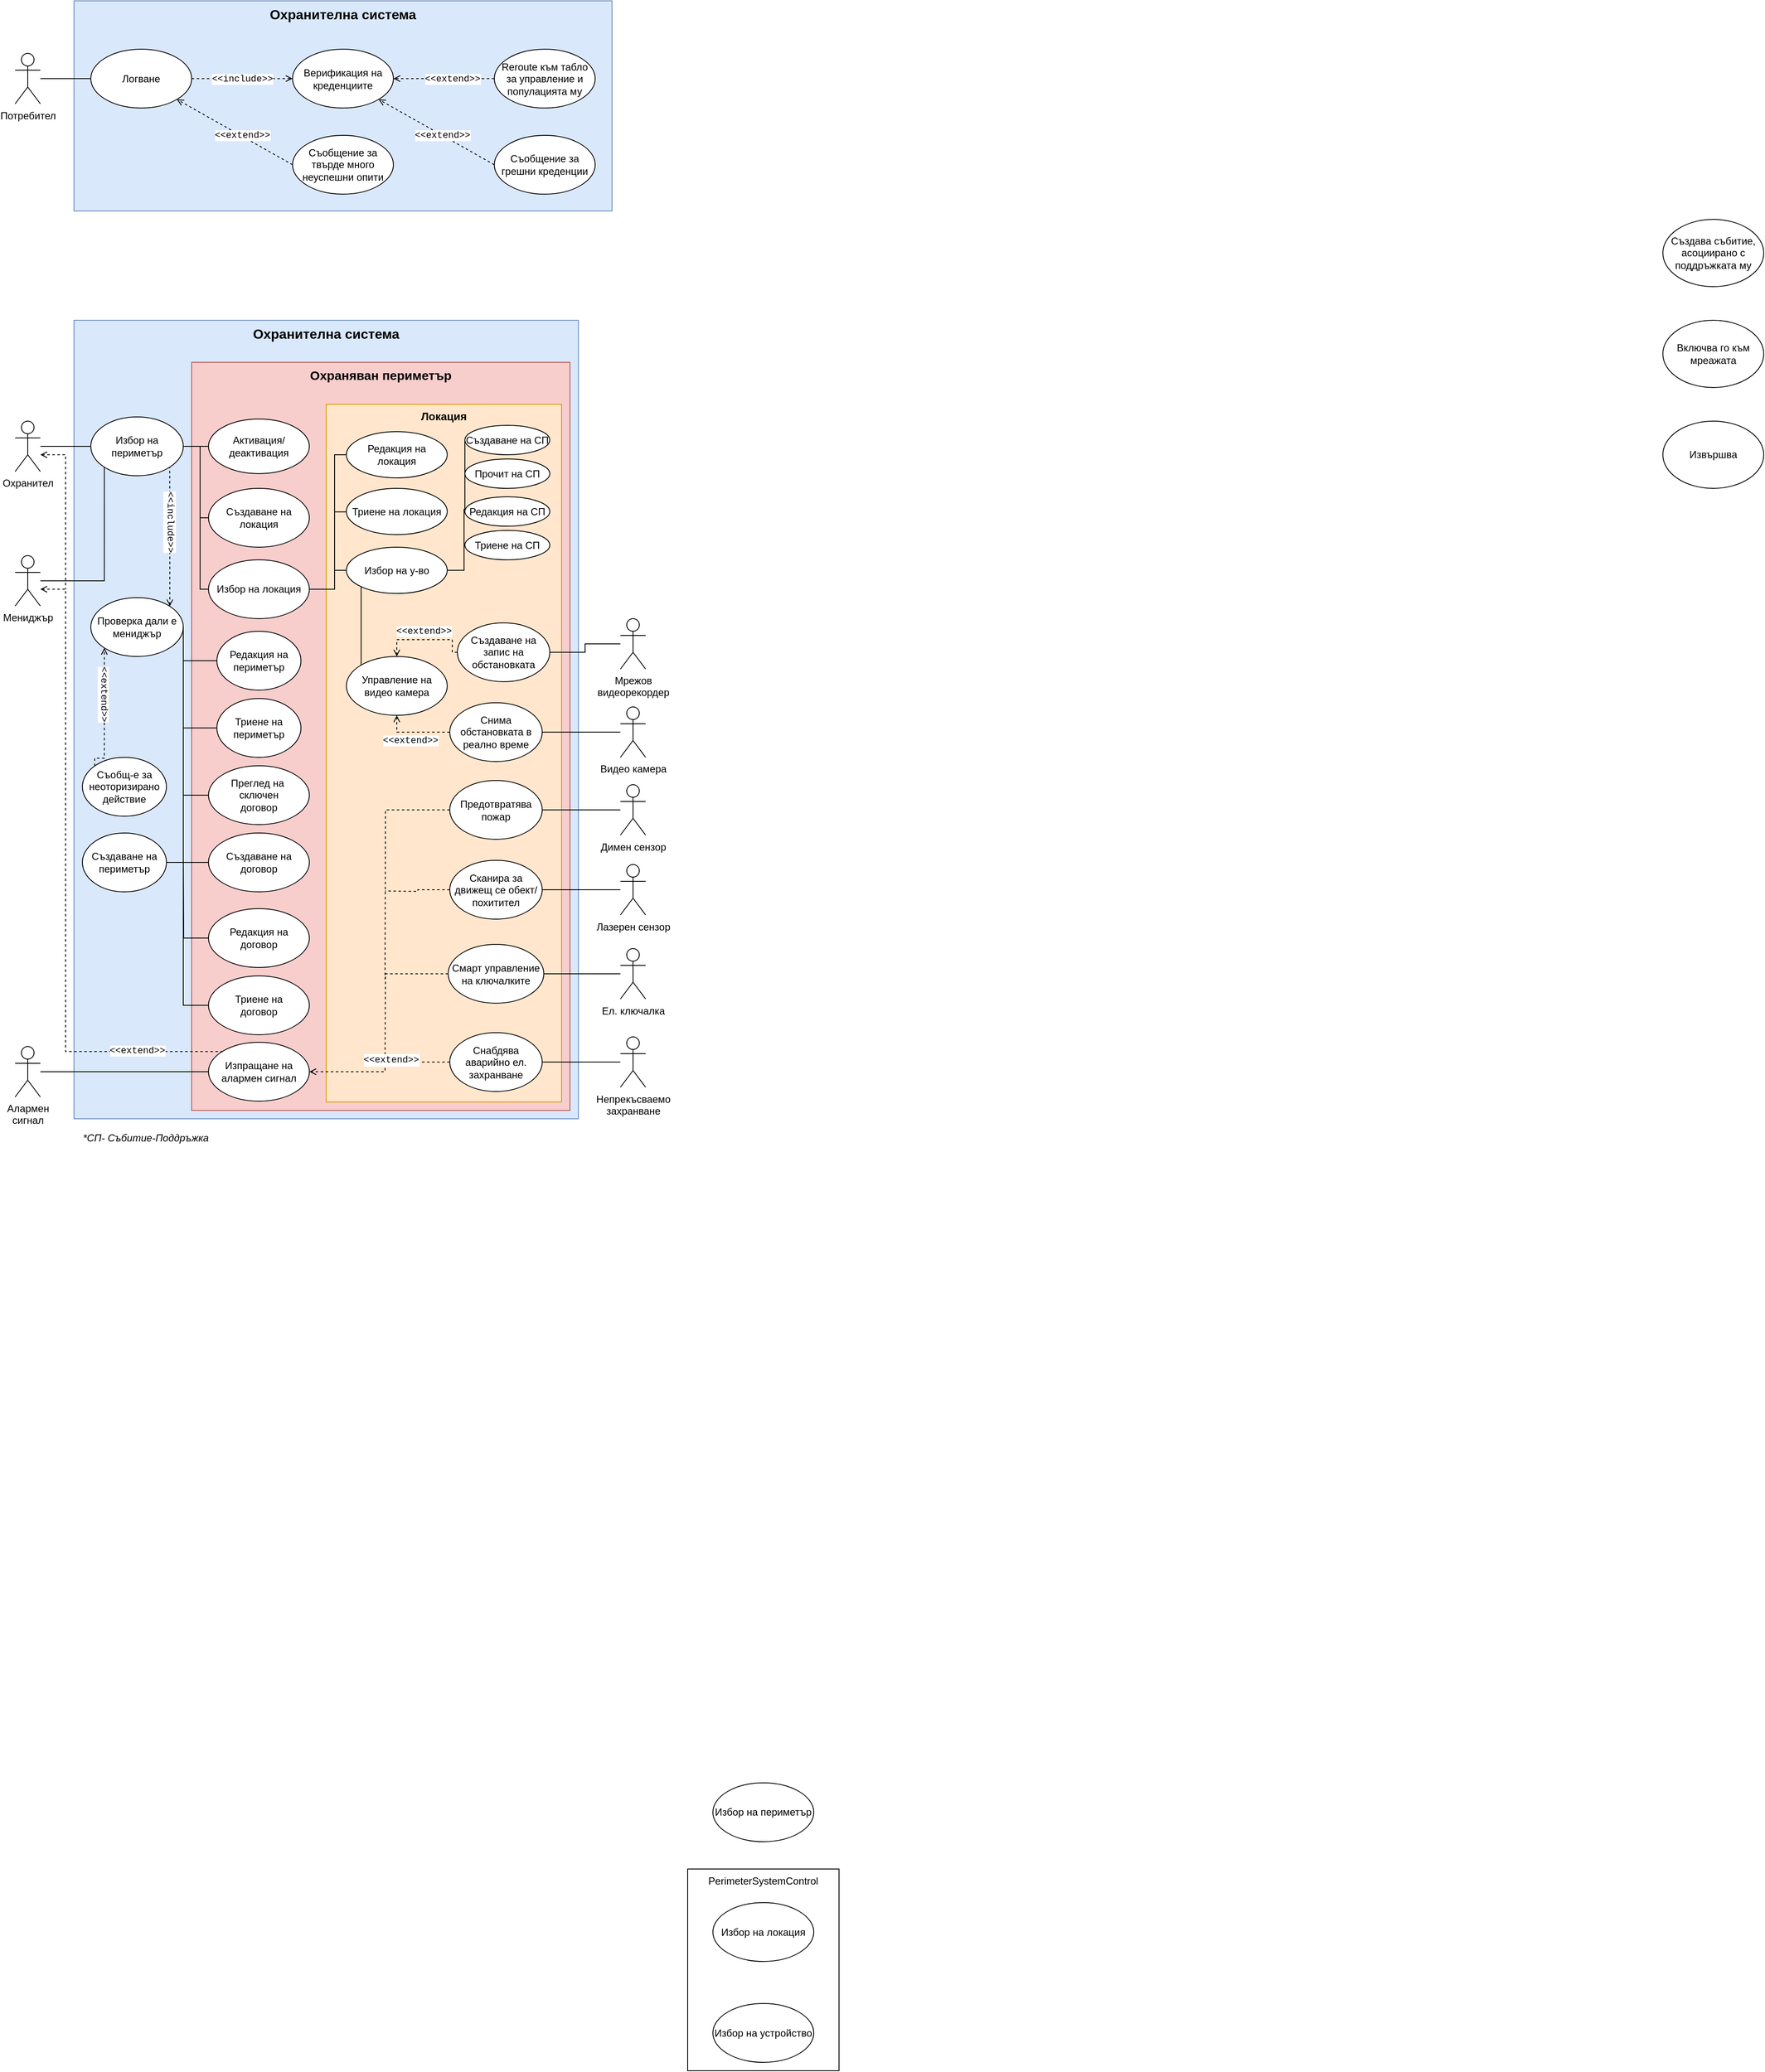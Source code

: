 <mxfile version="24.0.0" type="device">
  <diagram name="Page-1" id="30MqnBOIeB0xsz5yenpp">
    <mxGraphModel dx="613" dy="2131" grid="1" gridSize="10" guides="1" tooltips="1" connect="1" arrows="1" fold="1" page="1" pageScale="1" pageWidth="827" pageHeight="1169" math="0" shadow="0">
      <root>
        <mxCell id="0" />
        <mxCell id="1" parent="0" />
        <mxCell id="JSNbP3Fe5mPufIV70ukt-22" value="Охранителна система" style="whiteSpace=wrap;html=1;verticalAlign=top;fillColor=#dae8fc;fillStyle=solid;fontStyle=1;fontSize=16;strokeColor=#6c8ebf;" parent="1" vertex="1">
          <mxGeometry x="90" y="-140" width="640" height="250" as="geometry" />
        </mxCell>
        <mxCell id="JSNbP3Fe5mPufIV70ukt-9" value="Охранителна система" style="whiteSpace=wrap;html=1;verticalAlign=top;fillColor=#dae8fc;fillStyle=solid;fontStyle=1;fontSize=16;strokeColor=#6c8ebf;" parent="1" vertex="1">
          <mxGeometry x="90" y="240" width="600" height="950" as="geometry" />
        </mxCell>
        <mxCell id="JSNbP3Fe5mPufIV70ukt-3" style="edgeStyle=orthogonalEdgeStyle;rounded=0;orthogonalLoop=1;jettySize=auto;html=1;entryX=0;entryY=0.5;entryDx=0;entryDy=0;endArrow=none;endFill=0;" parent="1" source="JSNbP3Fe5mPufIV70ukt-1" target="JSNbP3Fe5mPufIV70ukt-2" edge="1">
          <mxGeometry relative="1" as="geometry" />
        </mxCell>
        <mxCell id="0wCp3PdVz0FUq_Zvzqtl-45" style="edgeStyle=orthogonalEdgeStyle;rounded=0;orthogonalLoop=1;jettySize=auto;html=1;endArrow=none;endFill=0;dashed=1;startArrow=open;startFill=0;" edge="1" parent="1" source="JSNbP3Fe5mPufIV70ukt-1">
          <mxGeometry relative="1" as="geometry">
            <mxPoint x="80" y="560" as="targetPoint" />
            <Array as="points">
              <mxPoint x="80" y="400" />
              <mxPoint x="80" y="550" />
            </Array>
          </mxGeometry>
        </mxCell>
        <mxCell id="JSNbP3Fe5mPufIV70ukt-1" value="Охранител" style="shape=umlActor;verticalLabelPosition=bottom;verticalAlign=top;html=1;outlineConnect=0;" parent="1" vertex="1">
          <mxGeometry x="20" y="360" width="30" height="60" as="geometry" />
        </mxCell>
        <mxCell id="JSNbP3Fe5mPufIV70ukt-2" value="Избор на периметър" style="ellipse;whiteSpace=wrap;html=1;" parent="1" vertex="1">
          <mxGeometry x="110" y="355" width="110" height="70" as="geometry" />
        </mxCell>
        <mxCell id="JSNbP3Fe5mPufIV70ukt-6" value="Създава събитие, асоциирано с поддръжката му" style="ellipse;whiteSpace=wrap;html=1;" parent="1" vertex="1">
          <mxGeometry x="1980" y="120" width="120" height="80" as="geometry" />
        </mxCell>
        <mxCell id="JSNbP3Fe5mPufIV70ukt-7" value="Включва го към мреажата" style="ellipse;whiteSpace=wrap;html=1;" parent="1" vertex="1">
          <mxGeometry x="1980" y="240" width="120" height="80" as="geometry" />
        </mxCell>
        <mxCell id="JSNbP3Fe5mPufIV70ukt-8" value="Извършва" style="ellipse;whiteSpace=wrap;html=1;" parent="1" vertex="1">
          <mxGeometry x="1980" y="360" width="120" height="80" as="geometry" />
        </mxCell>
        <mxCell id="JSNbP3Fe5mPufIV70ukt-10" value="Видео камера" style="shape=umlActor;verticalLabelPosition=bottom;verticalAlign=top;html=1;outlineConnect=0;" parent="1" vertex="1">
          <mxGeometry x="740" y="700" width="30" height="60" as="geometry" />
        </mxCell>
        <mxCell id="JSNbP3Fe5mPufIV70ukt-13" value="Димен сензор" style="shape=umlActor;verticalLabelPosition=bottom;verticalAlign=top;html=1;outlineConnect=0;" parent="1" vertex="1">
          <mxGeometry x="740" y="792.5" width="30" height="60" as="geometry" />
        </mxCell>
        <mxCell id="JSNbP3Fe5mPufIV70ukt-14" value="Лазерен сензор" style="shape=umlActor;verticalLabelPosition=bottom;verticalAlign=top;html=1;outlineConnect=0;" parent="1" vertex="1">
          <mxGeometry x="740" y="887.5" width="30" height="60" as="geometry" />
        </mxCell>
        <mxCell id="0wCp3PdVz0FUq_Zvzqtl-89" style="edgeStyle=orthogonalEdgeStyle;rounded=0;orthogonalLoop=1;jettySize=auto;html=1;entryX=0;entryY=1;entryDx=0;entryDy=0;endArrow=none;endFill=0;" edge="1" parent="1" source="JSNbP3Fe5mPufIV70ukt-17" target="JSNbP3Fe5mPufIV70ukt-2">
          <mxGeometry relative="1" as="geometry">
            <mxPoint x="60" y="540" as="sourcePoint" />
          </mxGeometry>
        </mxCell>
        <mxCell id="JSNbP3Fe5mPufIV70ukt-17" value="Мениджър" style="shape=umlActor;verticalLabelPosition=bottom;verticalAlign=top;html=1;outlineConnect=0;" parent="1" vertex="1">
          <mxGeometry x="20" y="520" width="30" height="60" as="geometry" />
        </mxCell>
        <mxCell id="JSNbP3Fe5mPufIV70ukt-24" style="edgeStyle=orthogonalEdgeStyle;rounded=0;orthogonalLoop=1;jettySize=auto;html=1;entryX=0;entryY=0.5;entryDx=0;entryDy=0;endArrow=none;endFill=0;" parent="1" source="JSNbP3Fe5mPufIV70ukt-21" target="JSNbP3Fe5mPufIV70ukt-23" edge="1">
          <mxGeometry relative="1" as="geometry" />
        </mxCell>
        <mxCell id="JSNbP3Fe5mPufIV70ukt-21" value="Потребител" style="shape=umlActor;verticalLabelPosition=bottom;verticalAlign=top;html=1;outlineConnect=0;" parent="1" vertex="1">
          <mxGeometry x="20" y="-77.5" width="30" height="60" as="geometry" />
        </mxCell>
        <mxCell id="JSNbP3Fe5mPufIV70ukt-26" style="edgeStyle=orthogonalEdgeStyle;rounded=0;orthogonalLoop=1;jettySize=auto;html=1;entryX=0;entryY=0.5;entryDx=0;entryDy=0;dashed=1;endArrow=open;endFill=0;" parent="1" source="JSNbP3Fe5mPufIV70ukt-23" target="JSNbP3Fe5mPufIV70ukt-25" edge="1">
          <mxGeometry relative="1" as="geometry" />
        </mxCell>
        <mxCell id="JSNbP3Fe5mPufIV70ukt-29" value="&amp;lt;&amp;lt;include&amp;gt;&amp;gt;" style="edgeLabel;html=1;align=center;verticalAlign=middle;resizable=0;points=[];fontFamily=Courier New;" parent="JSNbP3Fe5mPufIV70ukt-26" vertex="1" connectable="0">
          <mxGeometry x="0.249" y="3" relative="1" as="geometry">
            <mxPoint x="-15" y="3" as="offset" />
          </mxGeometry>
        </mxCell>
        <mxCell id="JSNbP3Fe5mPufIV70ukt-23" value="Логване" style="ellipse;whiteSpace=wrap;html=1;" parent="1" vertex="1">
          <mxGeometry x="110" y="-82.5" width="120" height="70" as="geometry" />
        </mxCell>
        <mxCell id="JSNbP3Fe5mPufIV70ukt-25" value="Верификация на креденциите" style="ellipse;whiteSpace=wrap;html=1;" parent="1" vertex="1">
          <mxGeometry x="350" y="-82.5" width="120" height="70" as="geometry" />
        </mxCell>
        <mxCell id="JSNbP3Fe5mPufIV70ukt-31" style="rounded=0;orthogonalLoop=1;jettySize=auto;html=1;exitX=0;exitY=0.5;exitDx=0;exitDy=0;endArrow=open;endFill=0;dashed=1;entryX=1;entryY=1;entryDx=0;entryDy=0;" parent="1" source="JSNbP3Fe5mPufIV70ukt-27" target="JSNbP3Fe5mPufIV70ukt-25" edge="1">
          <mxGeometry relative="1" as="geometry">
            <mxPoint x="470" y="-50" as="targetPoint" />
          </mxGeometry>
        </mxCell>
        <mxCell id="JSNbP3Fe5mPufIV70ukt-33" value="&amp;lt;&amp;lt;extend&amp;gt;&amp;gt;" style="edgeLabel;html=1;align=center;verticalAlign=middle;resizable=0;points=[];fontFamily=Courier New;" parent="JSNbP3Fe5mPufIV70ukt-31" vertex="1" connectable="0">
          <mxGeometry x="-0.04" y="-2" relative="1" as="geometry">
            <mxPoint x="3" y="4" as="offset" />
          </mxGeometry>
        </mxCell>
        <mxCell id="JSNbP3Fe5mPufIV70ukt-27" value="Съобщение за грешни креденции" style="ellipse;whiteSpace=wrap;html=1;" parent="1" vertex="1">
          <mxGeometry x="590" y="20" width="120" height="70" as="geometry" />
        </mxCell>
        <mxCell id="JSNbP3Fe5mPufIV70ukt-30" style="edgeStyle=orthogonalEdgeStyle;rounded=0;orthogonalLoop=1;jettySize=auto;html=1;exitX=0;exitY=0.5;exitDx=0;exitDy=0;entryX=1;entryY=0.5;entryDx=0;entryDy=0;endArrow=open;endFill=0;dashed=1;" parent="1" source="JSNbP3Fe5mPufIV70ukt-28" target="JSNbP3Fe5mPufIV70ukt-25" edge="1">
          <mxGeometry relative="1" as="geometry" />
        </mxCell>
        <mxCell id="JSNbP3Fe5mPufIV70ukt-32" value="&amp;lt;&amp;lt;extend&amp;gt;&amp;gt;" style="edgeLabel;html=1;align=center;verticalAlign=middle;resizable=0;points=[];fontFamily=Courier New;" parent="JSNbP3Fe5mPufIV70ukt-30" vertex="1" connectable="0">
          <mxGeometry x="0.104" y="1" relative="1" as="geometry">
            <mxPoint x="16" y="-1" as="offset" />
          </mxGeometry>
        </mxCell>
        <mxCell id="JSNbP3Fe5mPufIV70ukt-28" value="Reroute към табло за управление и популацията му" style="ellipse;whiteSpace=wrap;html=1;" parent="1" vertex="1">
          <mxGeometry x="590" y="-82.5" width="120" height="70" as="geometry" />
        </mxCell>
        <mxCell id="JSNbP3Fe5mPufIV70ukt-35" style="rounded=0;orthogonalLoop=1;jettySize=auto;html=1;exitX=0;exitY=0.5;exitDx=0;exitDy=0;entryX=1;entryY=1;entryDx=0;entryDy=0;endArrow=open;endFill=0;dashed=1;" parent="1" source="JSNbP3Fe5mPufIV70ukt-34" target="JSNbP3Fe5mPufIV70ukt-23" edge="1">
          <mxGeometry relative="1" as="geometry" />
        </mxCell>
        <mxCell id="JSNbP3Fe5mPufIV70ukt-36" value="&amp;lt;&amp;lt;extend&amp;gt;&amp;gt;" style="edgeLabel;html=1;align=center;verticalAlign=middle;resizable=0;points=[];fontFamily=Courier New;" parent="JSNbP3Fe5mPufIV70ukt-35" vertex="1" connectable="0">
          <mxGeometry x="-0.583" y="-1" relative="1" as="geometry">
            <mxPoint x="-32" y="-18" as="offset" />
          </mxGeometry>
        </mxCell>
        <mxCell id="JSNbP3Fe5mPufIV70ukt-34" value="Съобщение за твърде много неуспешни опити" style="ellipse;whiteSpace=wrap;html=1;" parent="1" vertex="1">
          <mxGeometry x="350" y="20" width="120" height="70" as="geometry" />
        </mxCell>
        <mxCell id="JSNbP3Fe5mPufIV70ukt-39" value="Избор на периметър" style="ellipse;whiteSpace=wrap;html=1;" parent="1" vertex="1">
          <mxGeometry x="850" y="1980" width="120" height="70" as="geometry" />
        </mxCell>
        <mxCell id="JSNbP3Fe5mPufIV70ukt-40" value="PerimeterSystemControl" style="whiteSpace=wrap;html=1;verticalAlign=top;" parent="1" vertex="1">
          <mxGeometry x="820" y="2082.5" width="180" height="240" as="geometry" />
        </mxCell>
        <mxCell id="JSNbP3Fe5mPufIV70ukt-37" value="Избор на локация" style="ellipse;whiteSpace=wrap;html=1;" parent="1" vertex="1">
          <mxGeometry x="850" y="2122.5" width="120" height="70" as="geometry" />
        </mxCell>
        <mxCell id="JSNbP3Fe5mPufIV70ukt-38" value="Избор на устройство" style="ellipse;whiteSpace=wrap;html=1;" parent="1" vertex="1">
          <mxGeometry x="850" y="2242.5" width="120" height="70" as="geometry" />
        </mxCell>
        <mxCell id="0wCp3PdVz0FUq_Zvzqtl-5" value="Охраняван периметър" style="whiteSpace=wrap;html=1;verticalAlign=top;fontStyle=1;fontSize=15;fillColor=#f8cecc;strokeColor=#b85450;" vertex="1" parent="1">
          <mxGeometry x="230" y="290" width="450" height="890" as="geometry" />
        </mxCell>
        <mxCell id="0wCp3PdVz0FUq_Zvzqtl-33" value="Локация" style="whiteSpace=wrap;html=1;fillColor=#ffe6cc;strokeColor=#d79b00;fontStyle=1;fontSize=13;verticalAlign=top;" vertex="1" parent="1">
          <mxGeometry x="390" y="340" width="280" height="830" as="geometry" />
        </mxCell>
        <mxCell id="0wCp3PdVz0FUq_Zvzqtl-35" style="edgeStyle=orthogonalEdgeStyle;rounded=0;orthogonalLoop=1;jettySize=auto;html=1;entryX=0.5;entryY=1;entryDx=0;entryDy=0;dashed=1;exitX=0;exitY=0.5;exitDx=0;exitDy=0;endArrow=open;endFill=0;" edge="1" parent="1" source="0wCp3PdVz0FUq_Zvzqtl-7" target="0wCp3PdVz0FUq_Zvzqtl-32">
          <mxGeometry relative="1" as="geometry" />
        </mxCell>
        <mxCell id="0wCp3PdVz0FUq_Zvzqtl-53" value="&amp;lt;&amp;lt;extend&amp;gt;&amp;gt;" style="edgeLabel;html=1;align=center;verticalAlign=middle;resizable=0;points=[];fontFamily=Courier New;" vertex="1" connectable="0" parent="0wCp3PdVz0FUq_Zvzqtl-35">
          <mxGeometry x="0.03" y="1" relative="1" as="geometry">
            <mxPoint x="-5" y="9" as="offset" />
          </mxGeometry>
        </mxCell>
        <mxCell id="0wCp3PdVz0FUq_Zvzqtl-7" value="Снима обстановката в реално време" style="ellipse;whiteSpace=wrap;html=1;" vertex="1" parent="1">
          <mxGeometry x="536.99" y="695" width="110" height="70" as="geometry" />
        </mxCell>
        <mxCell id="0wCp3PdVz0FUq_Zvzqtl-34" style="rounded=0;orthogonalLoop=1;jettySize=auto;html=1;entryX=0.5;entryY=0;entryDx=0;entryDy=0;dashed=1;endArrow=open;endFill=0;edgeStyle=orthogonalEdgeStyle;" edge="1" parent="1" source="0wCp3PdVz0FUq_Zvzqtl-11" target="0wCp3PdVz0FUq_Zvzqtl-32">
          <mxGeometry relative="1" as="geometry">
            <Array as="points">
              <mxPoint x="540" y="635" />
              <mxPoint x="540" y="620" />
              <mxPoint x="474" y="620" />
            </Array>
          </mxGeometry>
        </mxCell>
        <mxCell id="0wCp3PdVz0FUq_Zvzqtl-51" value="&amp;lt;&amp;lt;extend&amp;gt;&amp;gt;" style="edgeLabel;html=1;align=center;verticalAlign=middle;resizable=0;points=[];fontFamily=Courier New;" vertex="1" connectable="0" parent="0wCp3PdVz0FUq_Zvzqtl-34">
          <mxGeometry x="0.116" y="-1" relative="1" as="geometry">
            <mxPoint x="4" y="-9" as="offset" />
          </mxGeometry>
        </mxCell>
        <mxCell id="0wCp3PdVz0FUq_Zvzqtl-11" value="Създаване на запис на обстановката" style="ellipse;whiteSpace=wrap;html=1;" vertex="1" parent="1">
          <mxGeometry x="546" y="600" width="110" height="70" as="geometry" />
        </mxCell>
        <mxCell id="0wCp3PdVz0FUq_Zvzqtl-21" style="edgeStyle=orthogonalEdgeStyle;rounded=0;orthogonalLoop=1;jettySize=auto;html=1;entryX=1;entryY=0.5;entryDx=0;entryDy=0;endArrow=none;endFill=0;" edge="1" parent="1" source="0wCp3PdVz0FUq_Zvzqtl-12" target="0wCp3PdVz0FUq_Zvzqtl-11">
          <mxGeometry relative="1" as="geometry" />
        </mxCell>
        <mxCell id="0wCp3PdVz0FUq_Zvzqtl-12" value="Мрежов&lt;div&gt;&lt;span style=&quot;background-color: initial;&quot;&gt;видеорекордер&lt;/span&gt;&lt;/div&gt;" style="shape=umlActor;verticalLabelPosition=bottom;verticalAlign=top;html=1;outlineConnect=0;" vertex="1" parent="1">
          <mxGeometry x="740" y="595" width="30" height="60" as="geometry" />
        </mxCell>
        <mxCell id="0wCp3PdVz0FUq_Zvzqtl-42" style="rounded=0;orthogonalLoop=1;jettySize=auto;html=1;entryX=0;entryY=0.5;entryDx=0;entryDy=0;endArrow=none;endFill=0;" edge="1" parent="1" source="0wCp3PdVz0FUq_Zvzqtl-14" target="0wCp3PdVz0FUq_Zvzqtl-38">
          <mxGeometry relative="1" as="geometry" />
        </mxCell>
        <mxCell id="0wCp3PdVz0FUq_Zvzqtl-14" value="Алармен&lt;div&gt;сигнал&lt;/div&gt;" style="shape=umlActor;verticalLabelPosition=bottom;verticalAlign=top;html=1;outlineConnect=0;" vertex="1" parent="1">
          <mxGeometry x="20" y="1104" width="30" height="60" as="geometry" />
        </mxCell>
        <mxCell id="0wCp3PdVz0FUq_Zvzqtl-41" style="edgeStyle=orthogonalEdgeStyle;rounded=0;orthogonalLoop=1;jettySize=auto;html=1;endArrow=none;endFill=0;dashed=1;" edge="1" parent="1" source="0wCp3PdVz0FUq_Zvzqtl-15">
          <mxGeometry relative="1" as="geometry">
            <mxPoint x="460" y="1024" as="targetPoint" />
          </mxGeometry>
        </mxCell>
        <mxCell id="0wCp3PdVz0FUq_Zvzqtl-15" value="Предотвратява пожар" style="ellipse;whiteSpace=wrap;html=1;" vertex="1" parent="1">
          <mxGeometry x="537" y="787.5" width="110" height="70" as="geometry" />
        </mxCell>
        <mxCell id="0wCp3PdVz0FUq_Zvzqtl-54" style="edgeStyle=orthogonalEdgeStyle;rounded=0;orthogonalLoop=1;jettySize=auto;html=1;dashed=1;endArrow=none;endFill=0;" edge="1" parent="1" source="0wCp3PdVz0FUq_Zvzqtl-16">
          <mxGeometry relative="1" as="geometry">
            <mxPoint x="460" y="919" as="targetPoint" />
          </mxGeometry>
        </mxCell>
        <mxCell id="0wCp3PdVz0FUq_Zvzqtl-16" value="Сканира за движещ се обект/ похитител" style="ellipse;whiteSpace=wrap;html=1;" vertex="1" parent="1">
          <mxGeometry x="537" y="882.5" width="110" height="70" as="geometry" />
        </mxCell>
        <mxCell id="0wCp3PdVz0FUq_Zvzqtl-26" style="edgeStyle=orthogonalEdgeStyle;rounded=0;orthogonalLoop=1;jettySize=auto;html=1;entryX=1;entryY=0.5;entryDx=0;entryDy=0;endArrow=none;endFill=0;" edge="1" parent="1" source="0wCp3PdVz0FUq_Zvzqtl-17" target="0wCp3PdVz0FUq_Zvzqtl-25">
          <mxGeometry relative="1" as="geometry" />
        </mxCell>
        <mxCell id="0wCp3PdVz0FUq_Zvzqtl-17" value="Ел. ключалка" style="shape=umlActor;verticalLabelPosition=bottom;verticalAlign=top;html=1;outlineConnect=0;" vertex="1" parent="1">
          <mxGeometry x="740" y="987.5" width="30" height="60" as="geometry" />
        </mxCell>
        <mxCell id="0wCp3PdVz0FUq_Zvzqtl-28" style="edgeStyle=orthogonalEdgeStyle;rounded=0;orthogonalLoop=1;jettySize=auto;html=1;entryX=1;entryY=0.5;entryDx=0;entryDy=0;endArrow=none;endFill=0;" edge="1" parent="1" source="0wCp3PdVz0FUq_Zvzqtl-18" target="0wCp3PdVz0FUq_Zvzqtl-27">
          <mxGeometry relative="1" as="geometry" />
        </mxCell>
        <mxCell id="0wCp3PdVz0FUq_Zvzqtl-18" value="Непрекъсваемо&lt;div&gt;захранване&lt;/div&gt;" style="shape=umlActor;verticalLabelPosition=bottom;verticalAlign=top;html=1;outlineConnect=0;" vertex="1" parent="1">
          <mxGeometry x="740" y="1092.5" width="30" height="60" as="geometry" />
        </mxCell>
        <mxCell id="0wCp3PdVz0FUq_Zvzqtl-22" style="edgeStyle=orthogonalEdgeStyle;rounded=0;orthogonalLoop=1;jettySize=auto;html=1;entryX=1;entryY=0.5;entryDx=0;entryDy=0;endArrow=none;endFill=0;" edge="1" parent="1" source="JSNbP3Fe5mPufIV70ukt-10" target="0wCp3PdVz0FUq_Zvzqtl-7">
          <mxGeometry relative="1" as="geometry" />
        </mxCell>
        <mxCell id="0wCp3PdVz0FUq_Zvzqtl-23" style="edgeStyle=orthogonalEdgeStyle;rounded=0;orthogonalLoop=1;jettySize=auto;html=1;entryX=1;entryY=0.5;entryDx=0;entryDy=0;endArrow=none;endFill=0;" edge="1" parent="1" source="JSNbP3Fe5mPufIV70ukt-13" target="0wCp3PdVz0FUq_Zvzqtl-15">
          <mxGeometry relative="1" as="geometry" />
        </mxCell>
        <mxCell id="0wCp3PdVz0FUq_Zvzqtl-24" style="edgeStyle=orthogonalEdgeStyle;rounded=0;orthogonalLoop=1;jettySize=auto;html=1;entryX=1;entryY=0.5;entryDx=0;entryDy=0;endArrow=none;endFill=0;" edge="1" parent="1" source="JSNbP3Fe5mPufIV70ukt-14" target="0wCp3PdVz0FUq_Zvzqtl-16">
          <mxGeometry relative="1" as="geometry" />
        </mxCell>
        <mxCell id="0wCp3PdVz0FUq_Zvzqtl-46" style="edgeStyle=orthogonalEdgeStyle;rounded=0;orthogonalLoop=1;jettySize=auto;html=1;endArrow=none;endFill=0;dashed=1;" edge="1" parent="1" source="0wCp3PdVz0FUq_Zvzqtl-25">
          <mxGeometry relative="1" as="geometry">
            <mxPoint x="460" y="1120" as="targetPoint" />
          </mxGeometry>
        </mxCell>
        <mxCell id="0wCp3PdVz0FUq_Zvzqtl-25" value="Смарт управление на ключалките" style="ellipse;whiteSpace=wrap;html=1;" vertex="1" parent="1">
          <mxGeometry x="535.12" y="982.5" width="113.75" height="70" as="geometry" />
        </mxCell>
        <mxCell id="0wCp3PdVz0FUq_Zvzqtl-113" style="edgeStyle=orthogonalEdgeStyle;rounded=0;orthogonalLoop=1;jettySize=auto;html=1;entryX=1;entryY=0.5;entryDx=0;entryDy=0;dashed=1;endArrow=open;endFill=0;" edge="1" parent="1" source="0wCp3PdVz0FUq_Zvzqtl-27" target="0wCp3PdVz0FUq_Zvzqtl-38">
          <mxGeometry relative="1" as="geometry">
            <Array as="points">
              <mxPoint x="460" y="1123" />
              <mxPoint x="460" y="1134" />
            </Array>
          </mxGeometry>
        </mxCell>
        <mxCell id="0wCp3PdVz0FUq_Zvzqtl-116" value="&lt;font face=&quot;Courier New&quot;&gt;&amp;lt;&amp;lt;extend&amp;gt;&amp;gt;&lt;/font&gt;" style="edgeLabel;html=1;align=center;verticalAlign=middle;resizable=0;points=[];" vertex="1" connectable="0" parent="0wCp3PdVz0FUq_Zvzqtl-113">
          <mxGeometry x="-0.213" relative="1" as="geometry">
            <mxPoint y="-3" as="offset" />
          </mxGeometry>
        </mxCell>
        <mxCell id="0wCp3PdVz0FUq_Zvzqtl-27" value="&lt;span style=&quot;background-color: initial;&quot;&gt;Снабдява&lt;/span&gt;&lt;div&gt;&lt;span style=&quot;background-color: initial;&quot;&gt;аварийно ел. захранване&lt;/span&gt;&lt;/div&gt;" style="ellipse;whiteSpace=wrap;html=1;" vertex="1" parent="1">
          <mxGeometry x="536.99" y="1087.5" width="110" height="70" as="geometry" />
        </mxCell>
        <mxCell id="0wCp3PdVz0FUq_Zvzqtl-61" style="rounded=0;orthogonalLoop=1;jettySize=auto;html=1;endArrow=none;endFill=0;edgeStyle=orthogonalEdgeStyle;" edge="1" parent="1" source="0wCp3PdVz0FUq_Zvzqtl-30">
          <mxGeometry relative="1" as="geometry">
            <mxPoint x="240" y="390" as="targetPoint" />
            <Array as="points">
              <mxPoint x="240" y="475" />
            </Array>
          </mxGeometry>
        </mxCell>
        <mxCell id="0wCp3PdVz0FUq_Zvzqtl-30" value="Създаване на локация" style="ellipse;whiteSpace=wrap;html=1;" vertex="1" parent="1">
          <mxGeometry x="250" y="440" width="120" height="70" as="geometry" />
        </mxCell>
        <mxCell id="0wCp3PdVz0FUq_Zvzqtl-32" value="Управление на видео камера" style="ellipse;whiteSpace=wrap;html=1;" vertex="1" parent="1">
          <mxGeometry x="414" y="640" width="120" height="70" as="geometry" />
        </mxCell>
        <mxCell id="0wCp3PdVz0FUq_Zvzqtl-38" value="Изпращане на алармен сигнал" style="ellipse;whiteSpace=wrap;html=1;" vertex="1" parent="1">
          <mxGeometry x="250" y="1099" width="120" height="70" as="geometry" />
        </mxCell>
        <mxCell id="0wCp3PdVz0FUq_Zvzqtl-44" style="edgeStyle=orthogonalEdgeStyle;rounded=0;orthogonalLoop=1;jettySize=auto;html=1;entryX=0;entryY=0;entryDx=0;entryDy=0;dashed=1;endArrow=none;endFill=0;startArrow=open;startFill=0;" edge="1" parent="1" source="JSNbP3Fe5mPufIV70ukt-17" target="0wCp3PdVz0FUq_Zvzqtl-38">
          <mxGeometry relative="1" as="geometry">
            <Array as="points">
              <mxPoint x="80" y="560" />
              <mxPoint x="80" y="1110" />
              <mxPoint x="267" y="1110" />
            </Array>
          </mxGeometry>
        </mxCell>
        <mxCell id="0wCp3PdVz0FUq_Zvzqtl-49" value="&amp;lt;&amp;lt;extend&amp;gt;&amp;gt;" style="edgeLabel;html=1;align=center;verticalAlign=middle;resizable=0;points=[];fontFamily=Courier New;" vertex="1" connectable="0" parent="0wCp3PdVz0FUq_Zvzqtl-44">
          <mxGeometry x="0.65" relative="1" as="geometry">
            <mxPoint x="31" y="-1" as="offset" />
          </mxGeometry>
        </mxCell>
        <mxCell id="0wCp3PdVz0FUq_Zvzqtl-124" style="edgeStyle=orthogonalEdgeStyle;rounded=0;orthogonalLoop=1;jettySize=auto;html=1;entryX=0;entryY=0.5;entryDx=0;entryDy=0;endArrow=none;endFill=0;" edge="1" parent="1" source="0wCp3PdVz0FUq_Zvzqtl-57" target="0wCp3PdVz0FUq_Zvzqtl-117">
          <mxGeometry relative="1" as="geometry">
            <Array as="points">
              <mxPoint x="400" y="560" />
              <mxPoint x="400" y="537" />
            </Array>
          </mxGeometry>
        </mxCell>
        <mxCell id="0wCp3PdVz0FUq_Zvzqtl-125" style="edgeStyle=orthogonalEdgeStyle;rounded=0;orthogonalLoop=1;jettySize=auto;html=1;entryX=0;entryY=0.5;entryDx=0;entryDy=0;endArrow=none;endFill=0;" edge="1" parent="1" source="0wCp3PdVz0FUq_Zvzqtl-57" target="0wCp3PdVz0FUq_Zvzqtl-56">
          <mxGeometry relative="1" as="geometry">
            <Array as="points">
              <mxPoint x="400" y="560" />
              <mxPoint x="400" y="468" />
              <mxPoint x="414" y="468" />
            </Array>
          </mxGeometry>
        </mxCell>
        <mxCell id="0wCp3PdVz0FUq_Zvzqtl-126" style="edgeStyle=orthogonalEdgeStyle;rounded=0;orthogonalLoop=1;jettySize=auto;html=1;entryX=0;entryY=0.5;entryDx=0;entryDy=0;endArrow=none;endFill=0;" edge="1" parent="1" source="0wCp3PdVz0FUq_Zvzqtl-57" target="0wCp3PdVz0FUq_Zvzqtl-55">
          <mxGeometry relative="1" as="geometry">
            <Array as="points">
              <mxPoint x="400" y="560" />
              <mxPoint x="400" y="400" />
            </Array>
          </mxGeometry>
        </mxCell>
        <mxCell id="0wCp3PdVz0FUq_Zvzqtl-57" value="Избор на локация" style="ellipse;whiteSpace=wrap;html=1;" vertex="1" parent="1">
          <mxGeometry x="250" y="525" width="120" height="70" as="geometry" />
        </mxCell>
        <mxCell id="0wCp3PdVz0FUq_Zvzqtl-55" value="Редакция на локация" style="ellipse;whiteSpace=wrap;html=1;" vertex="1" parent="1">
          <mxGeometry x="414" y="372.5" width="120" height="55" as="geometry" />
        </mxCell>
        <mxCell id="0wCp3PdVz0FUq_Zvzqtl-56" value="Триене на локация" style="ellipse;whiteSpace=wrap;html=1;" vertex="1" parent="1">
          <mxGeometry x="414" y="440" width="120" height="55" as="geometry" />
        </mxCell>
        <mxCell id="0wCp3PdVz0FUq_Zvzqtl-58" value="Активация/деактивация" style="ellipse;whiteSpace=wrap;html=1;" vertex="1" parent="1">
          <mxGeometry x="250" y="357.5" width="120" height="65" as="geometry" />
        </mxCell>
        <mxCell id="0wCp3PdVz0FUq_Zvzqtl-59" style="edgeStyle=orthogonalEdgeStyle;rounded=0;orthogonalLoop=1;jettySize=auto;html=1;exitX=1;exitY=0.5;exitDx=0;exitDy=0;entryX=0;entryY=0.5;entryDx=0;entryDy=0;endArrow=none;endFill=0;" edge="1" parent="1" source="JSNbP3Fe5mPufIV70ukt-2" target="0wCp3PdVz0FUq_Zvzqtl-58">
          <mxGeometry relative="1" as="geometry" />
        </mxCell>
        <mxCell id="0wCp3PdVz0FUq_Zvzqtl-64" style="edgeStyle=orthogonalEdgeStyle;rounded=0;orthogonalLoop=1;jettySize=auto;html=1;entryX=0;entryY=0.5;entryDx=0;entryDy=0;endArrow=none;endFill=0;" edge="1" parent="1" source="JSNbP3Fe5mPufIV70ukt-2" target="0wCp3PdVz0FUq_Zvzqtl-57">
          <mxGeometry relative="1" as="geometry">
            <Array as="points">
              <mxPoint x="240" y="390" />
              <mxPoint x="240" y="560" />
            </Array>
          </mxGeometry>
        </mxCell>
        <mxCell id="0wCp3PdVz0FUq_Zvzqtl-68" value="Преглед на&amp;nbsp;&lt;div&gt;сключен&lt;div&gt;договор&lt;/div&gt;&lt;/div&gt;" style="ellipse;whiteSpace=wrap;html=1;" vertex="1" parent="1">
          <mxGeometry x="250" y="770" width="120" height="70" as="geometry" />
        </mxCell>
        <mxCell id="0wCp3PdVz0FUq_Zvzqtl-92" style="edgeStyle=orthogonalEdgeStyle;rounded=0;orthogonalLoop=1;jettySize=auto;html=1;entryX=1;entryY=1;entryDx=0;entryDy=0;dashed=1;endArrow=none;endFill=0;startArrow=open;startFill=0;" edge="1" parent="1" source="0wCp3PdVz0FUq_Zvzqtl-91" target="JSNbP3Fe5mPufIV70ukt-2">
          <mxGeometry relative="1" as="geometry">
            <Array as="points">
              <mxPoint x="204" y="530" />
              <mxPoint x="204" y="530" />
            </Array>
          </mxGeometry>
        </mxCell>
        <mxCell id="0wCp3PdVz0FUq_Zvzqtl-93" value="&lt;font face=&quot;Courier New&quot;&gt;&amp;lt;&amp;lt;include&amp;gt;&amp;gt;&lt;/font&gt;" style="edgeLabel;html=1;align=center;verticalAlign=middle;resizable=0;points=[];rotation=90;" vertex="1" connectable="0" parent="0wCp3PdVz0FUq_Zvzqtl-92">
          <mxGeometry x="0.219" y="-1" relative="1" as="geometry">
            <mxPoint as="offset" />
          </mxGeometry>
        </mxCell>
        <mxCell id="0wCp3PdVz0FUq_Zvzqtl-103" style="edgeStyle=orthogonalEdgeStyle;rounded=0;orthogonalLoop=1;jettySize=auto;html=1;entryX=1;entryY=0.5;entryDx=0;entryDy=0;endArrow=none;endFill=0;" edge="1" parent="1" source="0wCp3PdVz0FUq_Zvzqtl-91" target="0wCp3PdVz0FUq_Zvzqtl-99">
          <mxGeometry relative="1" as="geometry">
            <Array as="points">
              <mxPoint x="220" y="885" />
            </Array>
          </mxGeometry>
        </mxCell>
        <mxCell id="0wCp3PdVz0FUq_Zvzqtl-106" style="edgeStyle=orthogonalEdgeStyle;rounded=0;orthogonalLoop=1;jettySize=auto;html=1;entryX=0;entryY=0.5;entryDx=0;entryDy=0;endArrow=none;endFill=0;" edge="1" parent="1" source="0wCp3PdVz0FUq_Zvzqtl-91" target="0wCp3PdVz0FUq_Zvzqtl-68">
          <mxGeometry relative="1" as="geometry">
            <Array as="points">
              <mxPoint x="220" y="805" />
            </Array>
          </mxGeometry>
        </mxCell>
        <mxCell id="0wCp3PdVz0FUq_Zvzqtl-127" style="edgeStyle=orthogonalEdgeStyle;rounded=0;orthogonalLoop=1;jettySize=auto;html=1;entryX=0;entryY=0.5;entryDx=0;entryDy=0;endArrow=none;endFill=0;" edge="1" parent="1" source="0wCp3PdVz0FUq_Zvzqtl-91" target="0wCp3PdVz0FUq_Zvzqtl-100">
          <mxGeometry relative="1" as="geometry">
            <Array as="points">
              <mxPoint x="220" y="645" />
            </Array>
          </mxGeometry>
        </mxCell>
        <mxCell id="0wCp3PdVz0FUq_Zvzqtl-128" style="edgeStyle=orthogonalEdgeStyle;rounded=0;orthogonalLoop=1;jettySize=auto;html=1;entryX=0;entryY=0.5;entryDx=0;entryDy=0;endArrow=none;endFill=0;" edge="1" parent="1" source="0wCp3PdVz0FUq_Zvzqtl-91" target="0wCp3PdVz0FUq_Zvzqtl-101">
          <mxGeometry relative="1" as="geometry">
            <Array as="points">
              <mxPoint x="220" y="725" />
            </Array>
          </mxGeometry>
        </mxCell>
        <mxCell id="0wCp3PdVz0FUq_Zvzqtl-91" value="Проверка дали е мениджър" style="ellipse;whiteSpace=wrap;html=1;" vertex="1" parent="1">
          <mxGeometry x="110" y="570" width="110" height="70" as="geometry" />
        </mxCell>
        <mxCell id="0wCp3PdVz0FUq_Zvzqtl-96" style="edgeStyle=orthogonalEdgeStyle;rounded=0;orthogonalLoop=1;jettySize=auto;html=1;entryX=0;entryY=1;entryDx=0;entryDy=0;endArrow=open;endFill=0;dashed=1;exitX=0;exitY=0;exitDx=0;exitDy=0;" edge="1" parent="1" source="0wCp3PdVz0FUq_Zvzqtl-95" target="0wCp3PdVz0FUq_Zvzqtl-91">
          <mxGeometry relative="1" as="geometry">
            <Array as="points">
              <mxPoint x="115" y="761" />
              <mxPoint x="126" y="761" />
            </Array>
          </mxGeometry>
        </mxCell>
        <mxCell id="0wCp3PdVz0FUq_Zvzqtl-97" value="&amp;lt;&amp;lt;extend&amp;gt;&amp;gt;" style="edgeLabel;html=1;align=center;verticalAlign=middle;resizable=0;points=[];fontFamily=Courier New;rotation=90;" vertex="1" connectable="0" parent="0wCp3PdVz0FUq_Zvzqtl-96">
          <mxGeometry x="-0.229" y="1" relative="1" as="geometry">
            <mxPoint x="1" y="-39" as="offset" />
          </mxGeometry>
        </mxCell>
        <mxCell id="0wCp3PdVz0FUq_Zvzqtl-95" value="Съобщ-е за неоторизирано действие" style="ellipse;whiteSpace=wrap;html=1;" vertex="1" parent="1">
          <mxGeometry x="100" y="760" width="100" height="70" as="geometry" />
        </mxCell>
        <mxCell id="0wCp3PdVz0FUq_Zvzqtl-99" value="Създаване на периметър" style="ellipse;whiteSpace=wrap;html=1;" vertex="1" parent="1">
          <mxGeometry x="100" y="850" width="100" height="70" as="geometry" />
        </mxCell>
        <mxCell id="0wCp3PdVz0FUq_Zvzqtl-100" value="Редакция на периметър" style="ellipse;whiteSpace=wrap;html=1;" vertex="1" parent="1">
          <mxGeometry x="260" y="610" width="100" height="70" as="geometry" />
        </mxCell>
        <mxCell id="0wCp3PdVz0FUq_Zvzqtl-101" value="Триене на периметър" style="ellipse;whiteSpace=wrap;html=1;" vertex="1" parent="1">
          <mxGeometry x="260" y="690" width="100" height="70" as="geometry" />
        </mxCell>
        <mxCell id="0wCp3PdVz0FUq_Zvzqtl-110" style="edgeStyle=orthogonalEdgeStyle;rounded=0;orthogonalLoop=1;jettySize=auto;html=1;exitX=0;exitY=0.5;exitDx=0;exitDy=0;endArrow=none;endFill=0;" edge="1" parent="1" source="0wCp3PdVz0FUq_Zvzqtl-107">
          <mxGeometry relative="1" as="geometry">
            <mxPoint x="220" y="884.667" as="targetPoint" />
          </mxGeometry>
        </mxCell>
        <mxCell id="0wCp3PdVz0FUq_Zvzqtl-107" value="Създаване на&lt;div&gt;&lt;div&gt;договор&lt;/div&gt;&lt;/div&gt;" style="ellipse;whiteSpace=wrap;html=1;" vertex="1" parent="1">
          <mxGeometry x="250" y="850" width="120" height="70" as="geometry" />
        </mxCell>
        <mxCell id="0wCp3PdVz0FUq_Zvzqtl-111" style="edgeStyle=orthogonalEdgeStyle;rounded=0;orthogonalLoop=1;jettySize=auto;html=1;endArrow=none;endFill=0;" edge="1" parent="1" source="0wCp3PdVz0FUq_Zvzqtl-108">
          <mxGeometry relative="1" as="geometry">
            <mxPoint x="220" y="880" as="targetPoint" />
          </mxGeometry>
        </mxCell>
        <mxCell id="0wCp3PdVz0FUq_Zvzqtl-108" value="Редакция на&lt;div&gt;&lt;div&gt;договор&lt;/div&gt;&lt;/div&gt;" style="ellipse;whiteSpace=wrap;html=1;" vertex="1" parent="1">
          <mxGeometry x="250" y="940" width="120" height="70" as="geometry" />
        </mxCell>
        <mxCell id="0wCp3PdVz0FUq_Zvzqtl-112" style="edgeStyle=orthogonalEdgeStyle;rounded=0;orthogonalLoop=1;jettySize=auto;html=1;endArrow=none;endFill=0;" edge="1" parent="1" source="0wCp3PdVz0FUq_Zvzqtl-109">
          <mxGeometry relative="1" as="geometry">
            <mxPoint x="220" y="890" as="targetPoint" />
            <Array as="points">
              <mxPoint x="220" y="1055" />
            </Array>
          </mxGeometry>
        </mxCell>
        <mxCell id="0wCp3PdVz0FUq_Zvzqtl-109" value="Триене на&lt;div&gt;&lt;div&gt;договор&lt;/div&gt;&lt;/div&gt;" style="ellipse;whiteSpace=wrap;html=1;" vertex="1" parent="1">
          <mxGeometry x="250" y="1020" width="120" height="70" as="geometry" />
        </mxCell>
        <mxCell id="0wCp3PdVz0FUq_Zvzqtl-120" style="rounded=0;orthogonalLoop=1;jettySize=auto;html=1;entryX=0;entryY=0.5;entryDx=0;entryDy=0;endArrow=none;endFill=0;edgeStyle=orthogonalEdgeStyle;" edge="1" parent="1" source="0wCp3PdVz0FUq_Zvzqtl-117" target="0wCp3PdVz0FUq_Zvzqtl-119">
          <mxGeometry relative="1" as="geometry">
            <Array as="points">
              <mxPoint x="554" y="537" />
              <mxPoint x="554" y="465" />
              <mxPoint x="555" y="465" />
            </Array>
          </mxGeometry>
        </mxCell>
        <mxCell id="0wCp3PdVz0FUq_Zvzqtl-123" style="edgeStyle=orthogonalEdgeStyle;rounded=0;orthogonalLoop=1;jettySize=auto;html=1;exitX=0;exitY=1;exitDx=0;exitDy=0;entryX=0;entryY=0;entryDx=0;entryDy=0;endArrow=none;endFill=0;" edge="1" parent="1" source="0wCp3PdVz0FUq_Zvzqtl-117" target="0wCp3PdVz0FUq_Zvzqtl-32">
          <mxGeometry relative="1" as="geometry" />
        </mxCell>
        <mxCell id="0wCp3PdVz0FUq_Zvzqtl-117" value="Избор на у-во" style="ellipse;whiteSpace=wrap;html=1;" vertex="1" parent="1">
          <mxGeometry x="414" y="510" width="120" height="55" as="geometry" />
        </mxCell>
        <mxCell id="0wCp3PdVz0FUq_Zvzqtl-119" value="Създаване на СП" style="ellipse;whiteSpace=wrap;html=1;" vertex="1" parent="1">
          <mxGeometry x="555" y="365" width="101" height="35" as="geometry" />
        </mxCell>
        <mxCell id="0wCp3PdVz0FUq_Zvzqtl-130" value="*СП- Събитие-Поддръжка" style="text;html=1;align=center;verticalAlign=middle;resizable=0;points=[];autosize=1;strokeColor=none;fillColor=none;fontStyle=2" vertex="1" parent="1">
          <mxGeometry x="90" y="1198" width="170" height="30" as="geometry" />
        </mxCell>
        <mxCell id="0wCp3PdVz0FUq_Zvzqtl-131" value="Прочит на СП" style="ellipse;whiteSpace=wrap;html=1;" vertex="1" parent="1">
          <mxGeometry x="555" y="405" width="101" height="35" as="geometry" />
        </mxCell>
        <mxCell id="0wCp3PdVz0FUq_Zvzqtl-132" value="Триене на СП" style="ellipse;whiteSpace=wrap;html=1;" vertex="1" parent="1">
          <mxGeometry x="555" y="490" width="101" height="35" as="geometry" />
        </mxCell>
        <mxCell id="0wCp3PdVz0FUq_Zvzqtl-136" value="Редакция на СП" style="ellipse;whiteSpace=wrap;html=1;" vertex="1" parent="1">
          <mxGeometry x="555" y="450" width="101" height="35" as="geometry" />
        </mxCell>
      </root>
    </mxGraphModel>
  </diagram>
</mxfile>
